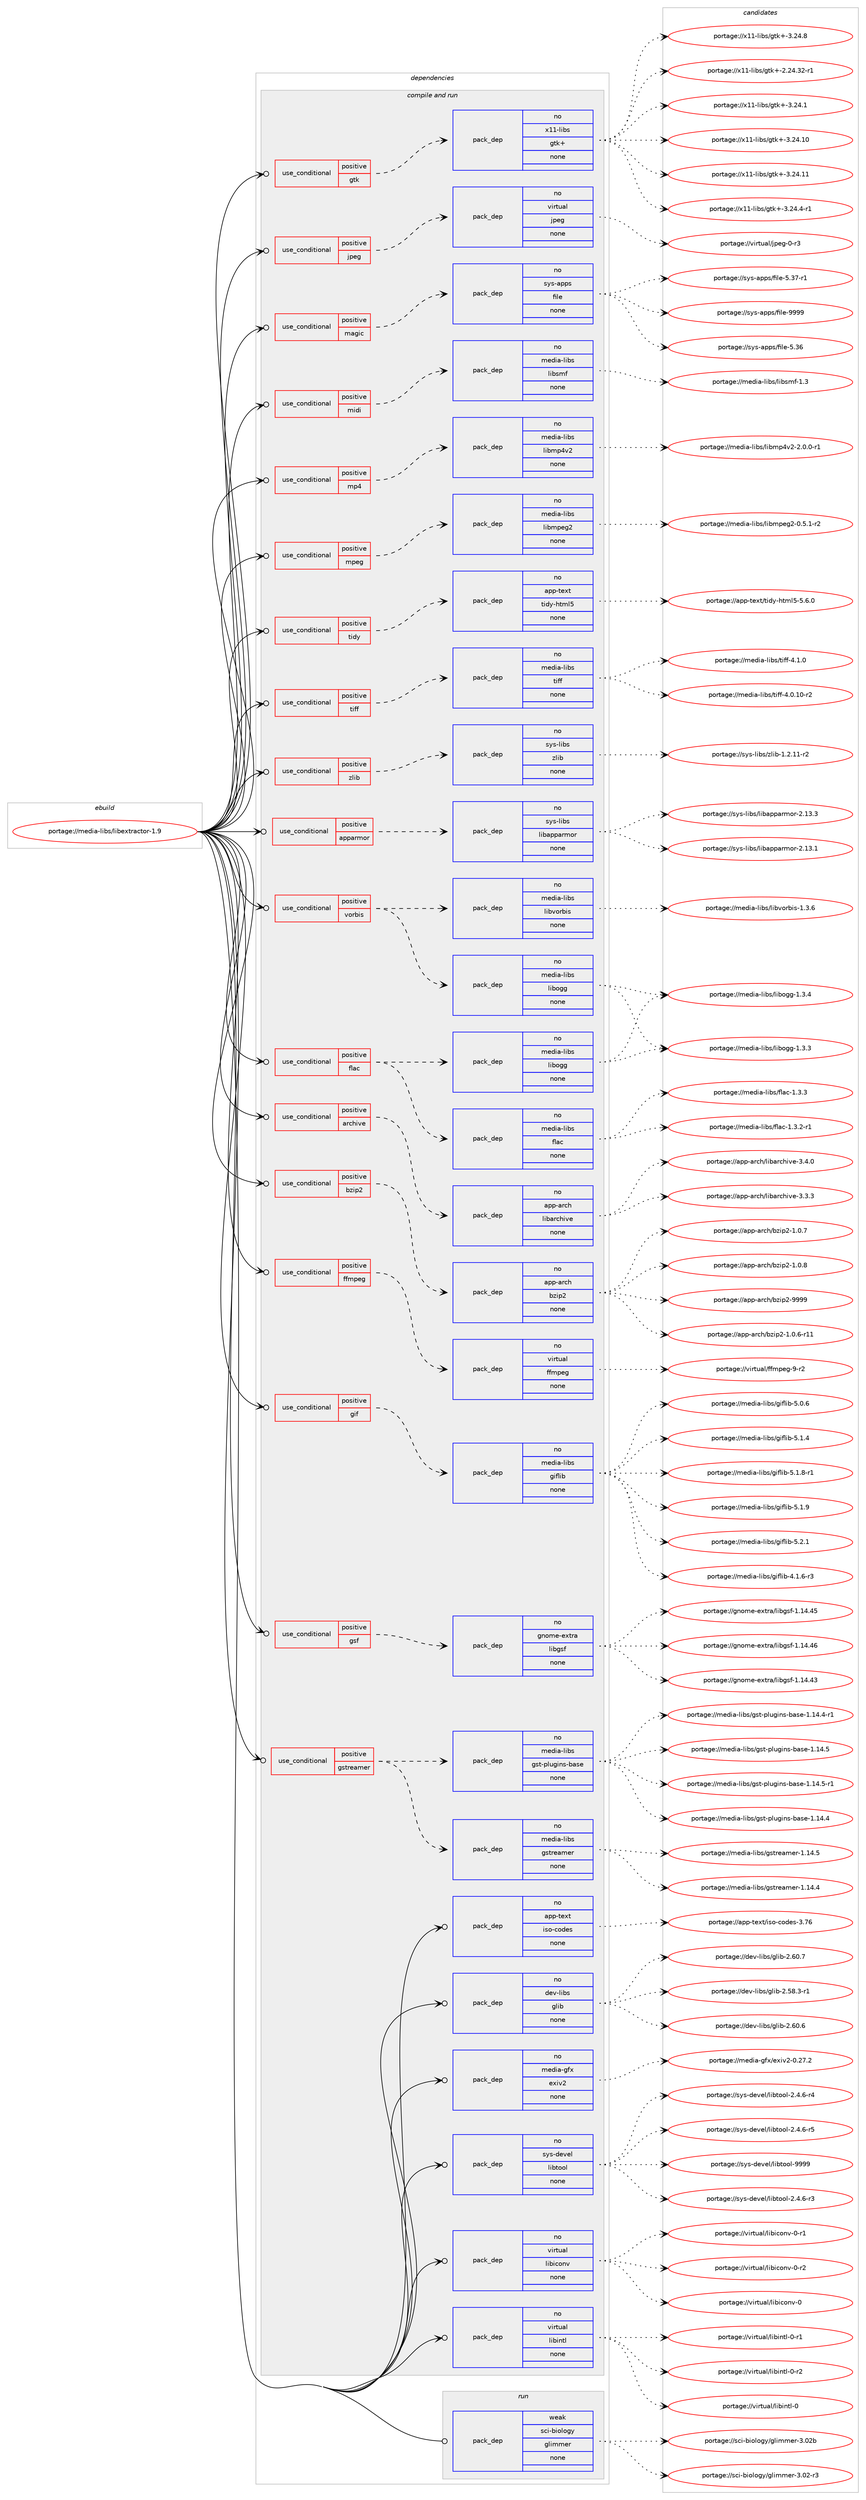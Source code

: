 digraph prolog {

# *************
# Graph options
# *************

newrank=true;
concentrate=true;
compound=true;
graph [rankdir=LR,fontname=Helvetica,fontsize=10,ranksep=1.5];#, ranksep=2.5, nodesep=0.2];
edge  [arrowhead=vee];
node  [fontname=Helvetica,fontsize=10];

# **********
# The ebuild
# **********

subgraph cluster_leftcol {
color=gray;
rank=same;
label=<<i>ebuild</i>>;
id [label="portage://media-libs/libextractor-1.9", color=red, width=4, href="../media-libs/libextractor-1.9.svg"];
}

# ****************
# The dependencies
# ****************

subgraph cluster_midcol {
color=gray;
label=<<i>dependencies</i>>;
subgraph cluster_compile {
fillcolor="#eeeeee";
style=filled;
label=<<i>compile</i>>;
}
subgraph cluster_compileandrun {
fillcolor="#eeeeee";
style=filled;
label=<<i>compile and run</i>>;
subgraph cond79967 {
dependency320278 [label=<<TABLE BORDER="0" CELLBORDER="1" CELLSPACING="0" CELLPADDING="4"><TR><TD ROWSPAN="3" CELLPADDING="10">use_conditional</TD></TR><TR><TD>positive</TD></TR><TR><TD>apparmor</TD></TR></TABLE>>, shape=none, color=red];
subgraph pack235123 {
dependency320279 [label=<<TABLE BORDER="0" CELLBORDER="1" CELLSPACING="0" CELLPADDING="4" WIDTH="220"><TR><TD ROWSPAN="6" CELLPADDING="30">pack_dep</TD></TR><TR><TD WIDTH="110">no</TD></TR><TR><TD>sys-libs</TD></TR><TR><TD>libapparmor</TD></TR><TR><TD>none</TD></TR><TR><TD></TD></TR></TABLE>>, shape=none, color=blue];
}
dependency320278:e -> dependency320279:w [weight=20,style="dashed",arrowhead="vee"];
}
id:e -> dependency320278:w [weight=20,style="solid",arrowhead="odotvee"];
subgraph cond79968 {
dependency320280 [label=<<TABLE BORDER="0" CELLBORDER="1" CELLSPACING="0" CELLPADDING="4"><TR><TD ROWSPAN="3" CELLPADDING="10">use_conditional</TD></TR><TR><TD>positive</TD></TR><TR><TD>archive</TD></TR></TABLE>>, shape=none, color=red];
subgraph pack235124 {
dependency320281 [label=<<TABLE BORDER="0" CELLBORDER="1" CELLSPACING="0" CELLPADDING="4" WIDTH="220"><TR><TD ROWSPAN="6" CELLPADDING="30">pack_dep</TD></TR><TR><TD WIDTH="110">no</TD></TR><TR><TD>app-arch</TD></TR><TR><TD>libarchive</TD></TR><TR><TD>none</TD></TR><TR><TD></TD></TR></TABLE>>, shape=none, color=blue];
}
dependency320280:e -> dependency320281:w [weight=20,style="dashed",arrowhead="vee"];
}
id:e -> dependency320280:w [weight=20,style="solid",arrowhead="odotvee"];
subgraph cond79969 {
dependency320282 [label=<<TABLE BORDER="0" CELLBORDER="1" CELLSPACING="0" CELLPADDING="4"><TR><TD ROWSPAN="3" CELLPADDING="10">use_conditional</TD></TR><TR><TD>positive</TD></TR><TR><TD>bzip2</TD></TR></TABLE>>, shape=none, color=red];
subgraph pack235125 {
dependency320283 [label=<<TABLE BORDER="0" CELLBORDER="1" CELLSPACING="0" CELLPADDING="4" WIDTH="220"><TR><TD ROWSPAN="6" CELLPADDING="30">pack_dep</TD></TR><TR><TD WIDTH="110">no</TD></TR><TR><TD>app-arch</TD></TR><TR><TD>bzip2</TD></TR><TR><TD>none</TD></TR><TR><TD></TD></TR></TABLE>>, shape=none, color=blue];
}
dependency320282:e -> dependency320283:w [weight=20,style="dashed",arrowhead="vee"];
}
id:e -> dependency320282:w [weight=20,style="solid",arrowhead="odotvee"];
subgraph cond79970 {
dependency320284 [label=<<TABLE BORDER="0" CELLBORDER="1" CELLSPACING="0" CELLPADDING="4"><TR><TD ROWSPAN="3" CELLPADDING="10">use_conditional</TD></TR><TR><TD>positive</TD></TR><TR><TD>ffmpeg</TD></TR></TABLE>>, shape=none, color=red];
subgraph pack235126 {
dependency320285 [label=<<TABLE BORDER="0" CELLBORDER="1" CELLSPACING="0" CELLPADDING="4" WIDTH="220"><TR><TD ROWSPAN="6" CELLPADDING="30">pack_dep</TD></TR><TR><TD WIDTH="110">no</TD></TR><TR><TD>virtual</TD></TR><TR><TD>ffmpeg</TD></TR><TR><TD>none</TD></TR><TR><TD></TD></TR></TABLE>>, shape=none, color=blue];
}
dependency320284:e -> dependency320285:w [weight=20,style="dashed",arrowhead="vee"];
}
id:e -> dependency320284:w [weight=20,style="solid",arrowhead="odotvee"];
subgraph cond79971 {
dependency320286 [label=<<TABLE BORDER="0" CELLBORDER="1" CELLSPACING="0" CELLPADDING="4"><TR><TD ROWSPAN="3" CELLPADDING="10">use_conditional</TD></TR><TR><TD>positive</TD></TR><TR><TD>flac</TD></TR></TABLE>>, shape=none, color=red];
subgraph pack235127 {
dependency320287 [label=<<TABLE BORDER="0" CELLBORDER="1" CELLSPACING="0" CELLPADDING="4" WIDTH="220"><TR><TD ROWSPAN="6" CELLPADDING="30">pack_dep</TD></TR><TR><TD WIDTH="110">no</TD></TR><TR><TD>media-libs</TD></TR><TR><TD>flac</TD></TR><TR><TD>none</TD></TR><TR><TD></TD></TR></TABLE>>, shape=none, color=blue];
}
dependency320286:e -> dependency320287:w [weight=20,style="dashed",arrowhead="vee"];
subgraph pack235128 {
dependency320288 [label=<<TABLE BORDER="0" CELLBORDER="1" CELLSPACING="0" CELLPADDING="4" WIDTH="220"><TR><TD ROWSPAN="6" CELLPADDING="30">pack_dep</TD></TR><TR><TD WIDTH="110">no</TD></TR><TR><TD>media-libs</TD></TR><TR><TD>libogg</TD></TR><TR><TD>none</TD></TR><TR><TD></TD></TR></TABLE>>, shape=none, color=blue];
}
dependency320286:e -> dependency320288:w [weight=20,style="dashed",arrowhead="vee"];
}
id:e -> dependency320286:w [weight=20,style="solid",arrowhead="odotvee"];
subgraph cond79972 {
dependency320289 [label=<<TABLE BORDER="0" CELLBORDER="1" CELLSPACING="0" CELLPADDING="4"><TR><TD ROWSPAN="3" CELLPADDING="10">use_conditional</TD></TR><TR><TD>positive</TD></TR><TR><TD>gif</TD></TR></TABLE>>, shape=none, color=red];
subgraph pack235129 {
dependency320290 [label=<<TABLE BORDER="0" CELLBORDER="1" CELLSPACING="0" CELLPADDING="4" WIDTH="220"><TR><TD ROWSPAN="6" CELLPADDING="30">pack_dep</TD></TR><TR><TD WIDTH="110">no</TD></TR><TR><TD>media-libs</TD></TR><TR><TD>giflib</TD></TR><TR><TD>none</TD></TR><TR><TD></TD></TR></TABLE>>, shape=none, color=blue];
}
dependency320289:e -> dependency320290:w [weight=20,style="dashed",arrowhead="vee"];
}
id:e -> dependency320289:w [weight=20,style="solid",arrowhead="odotvee"];
subgraph cond79973 {
dependency320291 [label=<<TABLE BORDER="0" CELLBORDER="1" CELLSPACING="0" CELLPADDING="4"><TR><TD ROWSPAN="3" CELLPADDING="10">use_conditional</TD></TR><TR><TD>positive</TD></TR><TR><TD>gsf</TD></TR></TABLE>>, shape=none, color=red];
subgraph pack235130 {
dependency320292 [label=<<TABLE BORDER="0" CELLBORDER="1" CELLSPACING="0" CELLPADDING="4" WIDTH="220"><TR><TD ROWSPAN="6" CELLPADDING="30">pack_dep</TD></TR><TR><TD WIDTH="110">no</TD></TR><TR><TD>gnome-extra</TD></TR><TR><TD>libgsf</TD></TR><TR><TD>none</TD></TR><TR><TD></TD></TR></TABLE>>, shape=none, color=blue];
}
dependency320291:e -> dependency320292:w [weight=20,style="dashed",arrowhead="vee"];
}
id:e -> dependency320291:w [weight=20,style="solid",arrowhead="odotvee"];
subgraph cond79974 {
dependency320293 [label=<<TABLE BORDER="0" CELLBORDER="1" CELLSPACING="0" CELLPADDING="4"><TR><TD ROWSPAN="3" CELLPADDING="10">use_conditional</TD></TR><TR><TD>positive</TD></TR><TR><TD>gstreamer</TD></TR></TABLE>>, shape=none, color=red];
subgraph pack235131 {
dependency320294 [label=<<TABLE BORDER="0" CELLBORDER="1" CELLSPACING="0" CELLPADDING="4" WIDTH="220"><TR><TD ROWSPAN="6" CELLPADDING="30">pack_dep</TD></TR><TR><TD WIDTH="110">no</TD></TR><TR><TD>media-libs</TD></TR><TR><TD>gstreamer</TD></TR><TR><TD>none</TD></TR><TR><TD></TD></TR></TABLE>>, shape=none, color=blue];
}
dependency320293:e -> dependency320294:w [weight=20,style="dashed",arrowhead="vee"];
subgraph pack235132 {
dependency320295 [label=<<TABLE BORDER="0" CELLBORDER="1" CELLSPACING="0" CELLPADDING="4" WIDTH="220"><TR><TD ROWSPAN="6" CELLPADDING="30">pack_dep</TD></TR><TR><TD WIDTH="110">no</TD></TR><TR><TD>media-libs</TD></TR><TR><TD>gst-plugins-base</TD></TR><TR><TD>none</TD></TR><TR><TD></TD></TR></TABLE>>, shape=none, color=blue];
}
dependency320293:e -> dependency320295:w [weight=20,style="dashed",arrowhead="vee"];
}
id:e -> dependency320293:w [weight=20,style="solid",arrowhead="odotvee"];
subgraph cond79975 {
dependency320296 [label=<<TABLE BORDER="0" CELLBORDER="1" CELLSPACING="0" CELLPADDING="4"><TR><TD ROWSPAN="3" CELLPADDING="10">use_conditional</TD></TR><TR><TD>positive</TD></TR><TR><TD>gtk</TD></TR></TABLE>>, shape=none, color=red];
subgraph pack235133 {
dependency320297 [label=<<TABLE BORDER="0" CELLBORDER="1" CELLSPACING="0" CELLPADDING="4" WIDTH="220"><TR><TD ROWSPAN="6" CELLPADDING="30">pack_dep</TD></TR><TR><TD WIDTH="110">no</TD></TR><TR><TD>x11-libs</TD></TR><TR><TD>gtk+</TD></TR><TR><TD>none</TD></TR><TR><TD></TD></TR></TABLE>>, shape=none, color=blue];
}
dependency320296:e -> dependency320297:w [weight=20,style="dashed",arrowhead="vee"];
}
id:e -> dependency320296:w [weight=20,style="solid",arrowhead="odotvee"];
subgraph cond79976 {
dependency320298 [label=<<TABLE BORDER="0" CELLBORDER="1" CELLSPACING="0" CELLPADDING="4"><TR><TD ROWSPAN="3" CELLPADDING="10">use_conditional</TD></TR><TR><TD>positive</TD></TR><TR><TD>jpeg</TD></TR></TABLE>>, shape=none, color=red];
subgraph pack235134 {
dependency320299 [label=<<TABLE BORDER="0" CELLBORDER="1" CELLSPACING="0" CELLPADDING="4" WIDTH="220"><TR><TD ROWSPAN="6" CELLPADDING="30">pack_dep</TD></TR><TR><TD WIDTH="110">no</TD></TR><TR><TD>virtual</TD></TR><TR><TD>jpeg</TD></TR><TR><TD>none</TD></TR><TR><TD></TD></TR></TABLE>>, shape=none, color=blue];
}
dependency320298:e -> dependency320299:w [weight=20,style="dashed",arrowhead="vee"];
}
id:e -> dependency320298:w [weight=20,style="solid",arrowhead="odotvee"];
subgraph cond79977 {
dependency320300 [label=<<TABLE BORDER="0" CELLBORDER="1" CELLSPACING="0" CELLPADDING="4"><TR><TD ROWSPAN="3" CELLPADDING="10">use_conditional</TD></TR><TR><TD>positive</TD></TR><TR><TD>magic</TD></TR></TABLE>>, shape=none, color=red];
subgraph pack235135 {
dependency320301 [label=<<TABLE BORDER="0" CELLBORDER="1" CELLSPACING="0" CELLPADDING="4" WIDTH="220"><TR><TD ROWSPAN="6" CELLPADDING="30">pack_dep</TD></TR><TR><TD WIDTH="110">no</TD></TR><TR><TD>sys-apps</TD></TR><TR><TD>file</TD></TR><TR><TD>none</TD></TR><TR><TD></TD></TR></TABLE>>, shape=none, color=blue];
}
dependency320300:e -> dependency320301:w [weight=20,style="dashed",arrowhead="vee"];
}
id:e -> dependency320300:w [weight=20,style="solid",arrowhead="odotvee"];
subgraph cond79978 {
dependency320302 [label=<<TABLE BORDER="0" CELLBORDER="1" CELLSPACING="0" CELLPADDING="4"><TR><TD ROWSPAN="3" CELLPADDING="10">use_conditional</TD></TR><TR><TD>positive</TD></TR><TR><TD>midi</TD></TR></TABLE>>, shape=none, color=red];
subgraph pack235136 {
dependency320303 [label=<<TABLE BORDER="0" CELLBORDER="1" CELLSPACING="0" CELLPADDING="4" WIDTH="220"><TR><TD ROWSPAN="6" CELLPADDING="30">pack_dep</TD></TR><TR><TD WIDTH="110">no</TD></TR><TR><TD>media-libs</TD></TR><TR><TD>libsmf</TD></TR><TR><TD>none</TD></TR><TR><TD></TD></TR></TABLE>>, shape=none, color=blue];
}
dependency320302:e -> dependency320303:w [weight=20,style="dashed",arrowhead="vee"];
}
id:e -> dependency320302:w [weight=20,style="solid",arrowhead="odotvee"];
subgraph cond79979 {
dependency320304 [label=<<TABLE BORDER="0" CELLBORDER="1" CELLSPACING="0" CELLPADDING="4"><TR><TD ROWSPAN="3" CELLPADDING="10">use_conditional</TD></TR><TR><TD>positive</TD></TR><TR><TD>mp4</TD></TR></TABLE>>, shape=none, color=red];
subgraph pack235137 {
dependency320305 [label=<<TABLE BORDER="0" CELLBORDER="1" CELLSPACING="0" CELLPADDING="4" WIDTH="220"><TR><TD ROWSPAN="6" CELLPADDING="30">pack_dep</TD></TR><TR><TD WIDTH="110">no</TD></TR><TR><TD>media-libs</TD></TR><TR><TD>libmp4v2</TD></TR><TR><TD>none</TD></TR><TR><TD></TD></TR></TABLE>>, shape=none, color=blue];
}
dependency320304:e -> dependency320305:w [weight=20,style="dashed",arrowhead="vee"];
}
id:e -> dependency320304:w [weight=20,style="solid",arrowhead="odotvee"];
subgraph cond79980 {
dependency320306 [label=<<TABLE BORDER="0" CELLBORDER="1" CELLSPACING="0" CELLPADDING="4"><TR><TD ROWSPAN="3" CELLPADDING="10">use_conditional</TD></TR><TR><TD>positive</TD></TR><TR><TD>mpeg</TD></TR></TABLE>>, shape=none, color=red];
subgraph pack235138 {
dependency320307 [label=<<TABLE BORDER="0" CELLBORDER="1" CELLSPACING="0" CELLPADDING="4" WIDTH="220"><TR><TD ROWSPAN="6" CELLPADDING="30">pack_dep</TD></TR><TR><TD WIDTH="110">no</TD></TR><TR><TD>media-libs</TD></TR><TR><TD>libmpeg2</TD></TR><TR><TD>none</TD></TR><TR><TD></TD></TR></TABLE>>, shape=none, color=blue];
}
dependency320306:e -> dependency320307:w [weight=20,style="dashed",arrowhead="vee"];
}
id:e -> dependency320306:w [weight=20,style="solid",arrowhead="odotvee"];
subgraph cond79981 {
dependency320308 [label=<<TABLE BORDER="0" CELLBORDER="1" CELLSPACING="0" CELLPADDING="4"><TR><TD ROWSPAN="3" CELLPADDING="10">use_conditional</TD></TR><TR><TD>positive</TD></TR><TR><TD>tidy</TD></TR></TABLE>>, shape=none, color=red];
subgraph pack235139 {
dependency320309 [label=<<TABLE BORDER="0" CELLBORDER="1" CELLSPACING="0" CELLPADDING="4" WIDTH="220"><TR><TD ROWSPAN="6" CELLPADDING="30">pack_dep</TD></TR><TR><TD WIDTH="110">no</TD></TR><TR><TD>app-text</TD></TR><TR><TD>tidy-html5</TD></TR><TR><TD>none</TD></TR><TR><TD></TD></TR></TABLE>>, shape=none, color=blue];
}
dependency320308:e -> dependency320309:w [weight=20,style="dashed",arrowhead="vee"];
}
id:e -> dependency320308:w [weight=20,style="solid",arrowhead="odotvee"];
subgraph cond79982 {
dependency320310 [label=<<TABLE BORDER="0" CELLBORDER="1" CELLSPACING="0" CELLPADDING="4"><TR><TD ROWSPAN="3" CELLPADDING="10">use_conditional</TD></TR><TR><TD>positive</TD></TR><TR><TD>tiff</TD></TR></TABLE>>, shape=none, color=red];
subgraph pack235140 {
dependency320311 [label=<<TABLE BORDER="0" CELLBORDER="1" CELLSPACING="0" CELLPADDING="4" WIDTH="220"><TR><TD ROWSPAN="6" CELLPADDING="30">pack_dep</TD></TR><TR><TD WIDTH="110">no</TD></TR><TR><TD>media-libs</TD></TR><TR><TD>tiff</TD></TR><TR><TD>none</TD></TR><TR><TD></TD></TR></TABLE>>, shape=none, color=blue];
}
dependency320310:e -> dependency320311:w [weight=20,style="dashed",arrowhead="vee"];
}
id:e -> dependency320310:w [weight=20,style="solid",arrowhead="odotvee"];
subgraph cond79983 {
dependency320312 [label=<<TABLE BORDER="0" CELLBORDER="1" CELLSPACING="0" CELLPADDING="4"><TR><TD ROWSPAN="3" CELLPADDING="10">use_conditional</TD></TR><TR><TD>positive</TD></TR><TR><TD>vorbis</TD></TR></TABLE>>, shape=none, color=red];
subgraph pack235141 {
dependency320313 [label=<<TABLE BORDER="0" CELLBORDER="1" CELLSPACING="0" CELLPADDING="4" WIDTH="220"><TR><TD ROWSPAN="6" CELLPADDING="30">pack_dep</TD></TR><TR><TD WIDTH="110">no</TD></TR><TR><TD>media-libs</TD></TR><TR><TD>libogg</TD></TR><TR><TD>none</TD></TR><TR><TD></TD></TR></TABLE>>, shape=none, color=blue];
}
dependency320312:e -> dependency320313:w [weight=20,style="dashed",arrowhead="vee"];
subgraph pack235142 {
dependency320314 [label=<<TABLE BORDER="0" CELLBORDER="1" CELLSPACING="0" CELLPADDING="4" WIDTH="220"><TR><TD ROWSPAN="6" CELLPADDING="30">pack_dep</TD></TR><TR><TD WIDTH="110">no</TD></TR><TR><TD>media-libs</TD></TR><TR><TD>libvorbis</TD></TR><TR><TD>none</TD></TR><TR><TD></TD></TR></TABLE>>, shape=none, color=blue];
}
dependency320312:e -> dependency320314:w [weight=20,style="dashed",arrowhead="vee"];
}
id:e -> dependency320312:w [weight=20,style="solid",arrowhead="odotvee"];
subgraph cond79984 {
dependency320315 [label=<<TABLE BORDER="0" CELLBORDER="1" CELLSPACING="0" CELLPADDING="4"><TR><TD ROWSPAN="3" CELLPADDING="10">use_conditional</TD></TR><TR><TD>positive</TD></TR><TR><TD>zlib</TD></TR></TABLE>>, shape=none, color=red];
subgraph pack235143 {
dependency320316 [label=<<TABLE BORDER="0" CELLBORDER="1" CELLSPACING="0" CELLPADDING="4" WIDTH="220"><TR><TD ROWSPAN="6" CELLPADDING="30">pack_dep</TD></TR><TR><TD WIDTH="110">no</TD></TR><TR><TD>sys-libs</TD></TR><TR><TD>zlib</TD></TR><TR><TD>none</TD></TR><TR><TD></TD></TR></TABLE>>, shape=none, color=blue];
}
dependency320315:e -> dependency320316:w [weight=20,style="dashed",arrowhead="vee"];
}
id:e -> dependency320315:w [weight=20,style="solid",arrowhead="odotvee"];
subgraph pack235144 {
dependency320317 [label=<<TABLE BORDER="0" CELLBORDER="1" CELLSPACING="0" CELLPADDING="4" WIDTH="220"><TR><TD ROWSPAN="6" CELLPADDING="30">pack_dep</TD></TR><TR><TD WIDTH="110">no</TD></TR><TR><TD>app-text</TD></TR><TR><TD>iso-codes</TD></TR><TR><TD>none</TD></TR><TR><TD></TD></TR></TABLE>>, shape=none, color=blue];
}
id:e -> dependency320317:w [weight=20,style="solid",arrowhead="odotvee"];
subgraph pack235145 {
dependency320318 [label=<<TABLE BORDER="0" CELLBORDER="1" CELLSPACING="0" CELLPADDING="4" WIDTH="220"><TR><TD ROWSPAN="6" CELLPADDING="30">pack_dep</TD></TR><TR><TD WIDTH="110">no</TD></TR><TR><TD>dev-libs</TD></TR><TR><TD>glib</TD></TR><TR><TD>none</TD></TR><TR><TD></TD></TR></TABLE>>, shape=none, color=blue];
}
id:e -> dependency320318:w [weight=20,style="solid",arrowhead="odotvee"];
subgraph pack235146 {
dependency320319 [label=<<TABLE BORDER="0" CELLBORDER="1" CELLSPACING="0" CELLPADDING="4" WIDTH="220"><TR><TD ROWSPAN="6" CELLPADDING="30">pack_dep</TD></TR><TR><TD WIDTH="110">no</TD></TR><TR><TD>media-gfx</TD></TR><TR><TD>exiv2</TD></TR><TR><TD>none</TD></TR><TR><TD></TD></TR></TABLE>>, shape=none, color=blue];
}
id:e -> dependency320319:w [weight=20,style="solid",arrowhead="odotvee"];
subgraph pack235147 {
dependency320320 [label=<<TABLE BORDER="0" CELLBORDER="1" CELLSPACING="0" CELLPADDING="4" WIDTH="220"><TR><TD ROWSPAN="6" CELLPADDING="30">pack_dep</TD></TR><TR><TD WIDTH="110">no</TD></TR><TR><TD>sys-devel</TD></TR><TR><TD>libtool</TD></TR><TR><TD>none</TD></TR><TR><TD></TD></TR></TABLE>>, shape=none, color=blue];
}
id:e -> dependency320320:w [weight=20,style="solid",arrowhead="odotvee"];
subgraph pack235148 {
dependency320321 [label=<<TABLE BORDER="0" CELLBORDER="1" CELLSPACING="0" CELLPADDING="4" WIDTH="220"><TR><TD ROWSPAN="6" CELLPADDING="30">pack_dep</TD></TR><TR><TD WIDTH="110">no</TD></TR><TR><TD>virtual</TD></TR><TR><TD>libiconv</TD></TR><TR><TD>none</TD></TR><TR><TD></TD></TR></TABLE>>, shape=none, color=blue];
}
id:e -> dependency320321:w [weight=20,style="solid",arrowhead="odotvee"];
subgraph pack235149 {
dependency320322 [label=<<TABLE BORDER="0" CELLBORDER="1" CELLSPACING="0" CELLPADDING="4" WIDTH="220"><TR><TD ROWSPAN="6" CELLPADDING="30">pack_dep</TD></TR><TR><TD WIDTH="110">no</TD></TR><TR><TD>virtual</TD></TR><TR><TD>libintl</TD></TR><TR><TD>none</TD></TR><TR><TD></TD></TR></TABLE>>, shape=none, color=blue];
}
id:e -> dependency320322:w [weight=20,style="solid",arrowhead="odotvee"];
}
subgraph cluster_run {
fillcolor="#eeeeee";
style=filled;
label=<<i>run</i>>;
subgraph pack235150 {
dependency320323 [label=<<TABLE BORDER="0" CELLBORDER="1" CELLSPACING="0" CELLPADDING="4" WIDTH="220"><TR><TD ROWSPAN="6" CELLPADDING="30">pack_dep</TD></TR><TR><TD WIDTH="110">weak</TD></TR><TR><TD>sci-biology</TD></TR><TR><TD>glimmer</TD></TR><TR><TD>none</TD></TR><TR><TD></TD></TR></TABLE>>, shape=none, color=blue];
}
id:e -> dependency320323:w [weight=20,style="solid",arrowhead="odot"];
}
}

# **************
# The candidates
# **************

subgraph cluster_choices {
rank=same;
color=gray;
label=<<i>candidates</i>>;

subgraph choice235123 {
color=black;
nodesep=1;
choiceportage11512111545108105981154710810598971121129711410911111445504649514649 [label="portage://sys-libs/libapparmor-2.13.1", color=red, width=4,href="../sys-libs/libapparmor-2.13.1.svg"];
choiceportage11512111545108105981154710810598971121129711410911111445504649514651 [label="portage://sys-libs/libapparmor-2.13.3", color=red, width=4,href="../sys-libs/libapparmor-2.13.3.svg"];
dependency320279:e -> choiceportage11512111545108105981154710810598971121129711410911111445504649514649:w [style=dotted,weight="100"];
dependency320279:e -> choiceportage11512111545108105981154710810598971121129711410911111445504649514651:w [style=dotted,weight="100"];
}
subgraph choice235124 {
color=black;
nodesep=1;
choiceportage9711211245971149910447108105989711499104105118101455146514651 [label="portage://app-arch/libarchive-3.3.3", color=red, width=4,href="../app-arch/libarchive-3.3.3.svg"];
choiceportage9711211245971149910447108105989711499104105118101455146524648 [label="portage://app-arch/libarchive-3.4.0", color=red, width=4,href="../app-arch/libarchive-3.4.0.svg"];
dependency320281:e -> choiceportage9711211245971149910447108105989711499104105118101455146514651:w [style=dotted,weight="100"];
dependency320281:e -> choiceportage9711211245971149910447108105989711499104105118101455146524648:w [style=dotted,weight="100"];
}
subgraph choice235125 {
color=black;
nodesep=1;
choiceportage97112112459711499104479812210511250454946484654451144949 [label="portage://app-arch/bzip2-1.0.6-r11", color=red, width=4,href="../app-arch/bzip2-1.0.6-r11.svg"];
choiceportage97112112459711499104479812210511250454946484655 [label="portage://app-arch/bzip2-1.0.7", color=red, width=4,href="../app-arch/bzip2-1.0.7.svg"];
choiceportage97112112459711499104479812210511250454946484656 [label="portage://app-arch/bzip2-1.0.8", color=red, width=4,href="../app-arch/bzip2-1.0.8.svg"];
choiceportage971121124597114991044798122105112504557575757 [label="portage://app-arch/bzip2-9999", color=red, width=4,href="../app-arch/bzip2-9999.svg"];
dependency320283:e -> choiceportage97112112459711499104479812210511250454946484654451144949:w [style=dotted,weight="100"];
dependency320283:e -> choiceportage97112112459711499104479812210511250454946484655:w [style=dotted,weight="100"];
dependency320283:e -> choiceportage97112112459711499104479812210511250454946484656:w [style=dotted,weight="100"];
dependency320283:e -> choiceportage971121124597114991044798122105112504557575757:w [style=dotted,weight="100"];
}
subgraph choice235126 {
color=black;
nodesep=1;
choiceportage118105114116117971084710210210911210110345574511450 [label="portage://virtual/ffmpeg-9-r2", color=red, width=4,href="../virtual/ffmpeg-9-r2.svg"];
dependency320285:e -> choiceportage118105114116117971084710210210911210110345574511450:w [style=dotted,weight="100"];
}
subgraph choice235127 {
color=black;
nodesep=1;
choiceportage1091011001059745108105981154710210897994549465146504511449 [label="portage://media-libs/flac-1.3.2-r1", color=red, width=4,href="../media-libs/flac-1.3.2-r1.svg"];
choiceportage109101100105974510810598115471021089799454946514651 [label="portage://media-libs/flac-1.3.3", color=red, width=4,href="../media-libs/flac-1.3.3.svg"];
dependency320287:e -> choiceportage1091011001059745108105981154710210897994549465146504511449:w [style=dotted,weight="100"];
dependency320287:e -> choiceportage109101100105974510810598115471021089799454946514651:w [style=dotted,weight="100"];
}
subgraph choice235128 {
color=black;
nodesep=1;
choiceportage1091011001059745108105981154710810598111103103454946514651 [label="portage://media-libs/libogg-1.3.3", color=red, width=4,href="../media-libs/libogg-1.3.3.svg"];
choiceportage1091011001059745108105981154710810598111103103454946514652 [label="portage://media-libs/libogg-1.3.4", color=red, width=4,href="../media-libs/libogg-1.3.4.svg"];
dependency320288:e -> choiceportage1091011001059745108105981154710810598111103103454946514651:w [style=dotted,weight="100"];
dependency320288:e -> choiceportage1091011001059745108105981154710810598111103103454946514652:w [style=dotted,weight="100"];
}
subgraph choice235129 {
color=black;
nodesep=1;
choiceportage10910110010597451081059811547103105102108105984552464946544511451 [label="portage://media-libs/giflib-4.1.6-r3", color=red, width=4,href="../media-libs/giflib-4.1.6-r3.svg"];
choiceportage1091011001059745108105981154710310510210810598455346484654 [label="portage://media-libs/giflib-5.0.6", color=red, width=4,href="../media-libs/giflib-5.0.6.svg"];
choiceportage1091011001059745108105981154710310510210810598455346494652 [label="portage://media-libs/giflib-5.1.4", color=red, width=4,href="../media-libs/giflib-5.1.4.svg"];
choiceportage10910110010597451081059811547103105102108105984553464946564511449 [label="portage://media-libs/giflib-5.1.8-r1", color=red, width=4,href="../media-libs/giflib-5.1.8-r1.svg"];
choiceportage1091011001059745108105981154710310510210810598455346494657 [label="portage://media-libs/giflib-5.1.9", color=red, width=4,href="../media-libs/giflib-5.1.9.svg"];
choiceportage1091011001059745108105981154710310510210810598455346504649 [label="portage://media-libs/giflib-5.2.1", color=red, width=4,href="../media-libs/giflib-5.2.1.svg"];
dependency320290:e -> choiceportage10910110010597451081059811547103105102108105984552464946544511451:w [style=dotted,weight="100"];
dependency320290:e -> choiceportage1091011001059745108105981154710310510210810598455346484654:w [style=dotted,weight="100"];
dependency320290:e -> choiceportage1091011001059745108105981154710310510210810598455346494652:w [style=dotted,weight="100"];
dependency320290:e -> choiceportage10910110010597451081059811547103105102108105984553464946564511449:w [style=dotted,weight="100"];
dependency320290:e -> choiceportage1091011001059745108105981154710310510210810598455346494657:w [style=dotted,weight="100"];
dependency320290:e -> choiceportage1091011001059745108105981154710310510210810598455346504649:w [style=dotted,weight="100"];
}
subgraph choice235130 {
color=black;
nodesep=1;
choiceportage103110111109101451011201161149747108105981031151024549464952465251 [label="portage://gnome-extra/libgsf-1.14.43", color=red, width=4,href="../gnome-extra/libgsf-1.14.43.svg"];
choiceportage103110111109101451011201161149747108105981031151024549464952465253 [label="portage://gnome-extra/libgsf-1.14.45", color=red, width=4,href="../gnome-extra/libgsf-1.14.45.svg"];
choiceportage103110111109101451011201161149747108105981031151024549464952465254 [label="portage://gnome-extra/libgsf-1.14.46", color=red, width=4,href="../gnome-extra/libgsf-1.14.46.svg"];
dependency320292:e -> choiceportage103110111109101451011201161149747108105981031151024549464952465251:w [style=dotted,weight="100"];
dependency320292:e -> choiceportage103110111109101451011201161149747108105981031151024549464952465253:w [style=dotted,weight="100"];
dependency320292:e -> choiceportage103110111109101451011201161149747108105981031151024549464952465254:w [style=dotted,weight="100"];
}
subgraph choice235131 {
color=black;
nodesep=1;
choiceportage109101100105974510810598115471031151161141019710910111445494649524652 [label="portage://media-libs/gstreamer-1.14.4", color=red, width=4,href="../media-libs/gstreamer-1.14.4.svg"];
choiceportage109101100105974510810598115471031151161141019710910111445494649524653 [label="portage://media-libs/gstreamer-1.14.5", color=red, width=4,href="../media-libs/gstreamer-1.14.5.svg"];
dependency320294:e -> choiceportage109101100105974510810598115471031151161141019710910111445494649524652:w [style=dotted,weight="100"];
dependency320294:e -> choiceportage109101100105974510810598115471031151161141019710910111445494649524653:w [style=dotted,weight="100"];
}
subgraph choice235132 {
color=black;
nodesep=1;
choiceportage109101100105974510810598115471031151164511210811710310511011545989711510145494649524652 [label="portage://media-libs/gst-plugins-base-1.14.4", color=red, width=4,href="../media-libs/gst-plugins-base-1.14.4.svg"];
choiceportage1091011001059745108105981154710311511645112108117103105110115459897115101454946495246524511449 [label="portage://media-libs/gst-plugins-base-1.14.4-r1", color=red, width=4,href="../media-libs/gst-plugins-base-1.14.4-r1.svg"];
choiceportage109101100105974510810598115471031151164511210811710310511011545989711510145494649524653 [label="portage://media-libs/gst-plugins-base-1.14.5", color=red, width=4,href="../media-libs/gst-plugins-base-1.14.5.svg"];
choiceportage1091011001059745108105981154710311511645112108117103105110115459897115101454946495246534511449 [label="portage://media-libs/gst-plugins-base-1.14.5-r1", color=red, width=4,href="../media-libs/gst-plugins-base-1.14.5-r1.svg"];
dependency320295:e -> choiceportage109101100105974510810598115471031151164511210811710310511011545989711510145494649524652:w [style=dotted,weight="100"];
dependency320295:e -> choiceportage1091011001059745108105981154710311511645112108117103105110115459897115101454946495246524511449:w [style=dotted,weight="100"];
dependency320295:e -> choiceportage109101100105974510810598115471031151164511210811710310511011545989711510145494649524653:w [style=dotted,weight="100"];
dependency320295:e -> choiceportage1091011001059745108105981154710311511645112108117103105110115459897115101454946495246534511449:w [style=dotted,weight="100"];
}
subgraph choice235133 {
color=black;
nodesep=1;
choiceportage12049494510810598115471031161074345504650524651504511449 [label="portage://x11-libs/gtk+-2.24.32-r1", color=red, width=4,href="../x11-libs/gtk+-2.24.32-r1.svg"];
choiceportage12049494510810598115471031161074345514650524649 [label="portage://x11-libs/gtk+-3.24.1", color=red, width=4,href="../x11-libs/gtk+-3.24.1.svg"];
choiceportage1204949451081059811547103116107434551465052464948 [label="portage://x11-libs/gtk+-3.24.10", color=red, width=4,href="../x11-libs/gtk+-3.24.10.svg"];
choiceportage1204949451081059811547103116107434551465052464949 [label="portage://x11-libs/gtk+-3.24.11", color=red, width=4,href="../x11-libs/gtk+-3.24.11.svg"];
choiceportage120494945108105981154710311610743455146505246524511449 [label="portage://x11-libs/gtk+-3.24.4-r1", color=red, width=4,href="../x11-libs/gtk+-3.24.4-r1.svg"];
choiceportage12049494510810598115471031161074345514650524656 [label="portage://x11-libs/gtk+-3.24.8", color=red, width=4,href="../x11-libs/gtk+-3.24.8.svg"];
dependency320297:e -> choiceportage12049494510810598115471031161074345504650524651504511449:w [style=dotted,weight="100"];
dependency320297:e -> choiceportage12049494510810598115471031161074345514650524649:w [style=dotted,weight="100"];
dependency320297:e -> choiceportage1204949451081059811547103116107434551465052464948:w [style=dotted,weight="100"];
dependency320297:e -> choiceportage1204949451081059811547103116107434551465052464949:w [style=dotted,weight="100"];
dependency320297:e -> choiceportage120494945108105981154710311610743455146505246524511449:w [style=dotted,weight="100"];
dependency320297:e -> choiceportage12049494510810598115471031161074345514650524656:w [style=dotted,weight="100"];
}
subgraph choice235134 {
color=black;
nodesep=1;
choiceportage118105114116117971084710611210110345484511451 [label="portage://virtual/jpeg-0-r3", color=red, width=4,href="../virtual/jpeg-0-r3.svg"];
dependency320299:e -> choiceportage118105114116117971084710611210110345484511451:w [style=dotted,weight="100"];
}
subgraph choice235135 {
color=black;
nodesep=1;
choiceportage1151211154597112112115471021051081014553465154 [label="portage://sys-apps/file-5.36", color=red, width=4,href="../sys-apps/file-5.36.svg"];
choiceportage11512111545971121121154710210510810145534651554511449 [label="portage://sys-apps/file-5.37-r1", color=red, width=4,href="../sys-apps/file-5.37-r1.svg"];
choiceportage1151211154597112112115471021051081014557575757 [label="portage://sys-apps/file-9999", color=red, width=4,href="../sys-apps/file-9999.svg"];
dependency320301:e -> choiceportage1151211154597112112115471021051081014553465154:w [style=dotted,weight="100"];
dependency320301:e -> choiceportage11512111545971121121154710210510810145534651554511449:w [style=dotted,weight="100"];
dependency320301:e -> choiceportage1151211154597112112115471021051081014557575757:w [style=dotted,weight="100"];
}
subgraph choice235136 {
color=black;
nodesep=1;
choiceportage109101100105974510810598115471081059811510910245494651 [label="portage://media-libs/libsmf-1.3", color=red, width=4,href="../media-libs/libsmf-1.3.svg"];
dependency320303:e -> choiceportage109101100105974510810598115471081059811510910245494651:w [style=dotted,weight="100"];
}
subgraph choice235137 {
color=black;
nodesep=1;
choiceportage109101100105974510810598115471081059810911252118504550464846484511449 [label="portage://media-libs/libmp4v2-2.0.0-r1", color=red, width=4,href="../media-libs/libmp4v2-2.0.0-r1.svg"];
dependency320305:e -> choiceportage109101100105974510810598115471081059810911252118504550464846484511449:w [style=dotted,weight="100"];
}
subgraph choice235138 {
color=black;
nodesep=1;
choiceportage1091011001059745108105981154710810598109112101103504548465346494511450 [label="portage://media-libs/libmpeg2-0.5.1-r2", color=red, width=4,href="../media-libs/libmpeg2-0.5.1-r2.svg"];
dependency320307:e -> choiceportage1091011001059745108105981154710810598109112101103504548465346494511450:w [style=dotted,weight="100"];
}
subgraph choice235139 {
color=black;
nodesep=1;
choiceportage9711211245116101120116471161051001214510411610910853455346544648 [label="portage://app-text/tidy-html5-5.6.0", color=red, width=4,href="../app-text/tidy-html5-5.6.0.svg"];
dependency320309:e -> choiceportage9711211245116101120116471161051001214510411610910853455346544648:w [style=dotted,weight="100"];
}
subgraph choice235140 {
color=black;
nodesep=1;
choiceportage10910110010597451081059811547116105102102455246484649484511450 [label="portage://media-libs/tiff-4.0.10-r2", color=red, width=4,href="../media-libs/tiff-4.0.10-r2.svg"];
choiceportage10910110010597451081059811547116105102102455246494648 [label="portage://media-libs/tiff-4.1.0", color=red, width=4,href="../media-libs/tiff-4.1.0.svg"];
dependency320311:e -> choiceportage10910110010597451081059811547116105102102455246484649484511450:w [style=dotted,weight="100"];
dependency320311:e -> choiceportage10910110010597451081059811547116105102102455246494648:w [style=dotted,weight="100"];
}
subgraph choice235141 {
color=black;
nodesep=1;
choiceportage1091011001059745108105981154710810598111103103454946514651 [label="portage://media-libs/libogg-1.3.3", color=red, width=4,href="../media-libs/libogg-1.3.3.svg"];
choiceportage1091011001059745108105981154710810598111103103454946514652 [label="portage://media-libs/libogg-1.3.4", color=red, width=4,href="../media-libs/libogg-1.3.4.svg"];
dependency320313:e -> choiceportage1091011001059745108105981154710810598111103103454946514651:w [style=dotted,weight="100"];
dependency320313:e -> choiceportage1091011001059745108105981154710810598111103103454946514652:w [style=dotted,weight="100"];
}
subgraph choice235142 {
color=black;
nodesep=1;
choiceportage109101100105974510810598115471081059811811111498105115454946514654 [label="portage://media-libs/libvorbis-1.3.6", color=red, width=4,href="../media-libs/libvorbis-1.3.6.svg"];
dependency320314:e -> choiceportage109101100105974510810598115471081059811811111498105115454946514654:w [style=dotted,weight="100"];
}
subgraph choice235143 {
color=black;
nodesep=1;
choiceportage11512111545108105981154712210810598454946504649494511450 [label="portage://sys-libs/zlib-1.2.11-r2", color=red, width=4,href="../sys-libs/zlib-1.2.11-r2.svg"];
dependency320316:e -> choiceportage11512111545108105981154712210810598454946504649494511450:w [style=dotted,weight="100"];
}
subgraph choice235144 {
color=black;
nodesep=1;
choiceportage97112112451161011201164710511511145991111001011154551465554 [label="portage://app-text/iso-codes-3.76", color=red, width=4,href="../app-text/iso-codes-3.76.svg"];
dependency320317:e -> choiceportage97112112451161011201164710511511145991111001011154551465554:w [style=dotted,weight="100"];
}
subgraph choice235145 {
color=black;
nodesep=1;
choiceportage10010111845108105981154710310810598455046535646514511449 [label="portage://dev-libs/glib-2.58.3-r1", color=red, width=4,href="../dev-libs/glib-2.58.3-r1.svg"];
choiceportage1001011184510810598115471031081059845504654484654 [label="portage://dev-libs/glib-2.60.6", color=red, width=4,href="../dev-libs/glib-2.60.6.svg"];
choiceportage1001011184510810598115471031081059845504654484655 [label="portage://dev-libs/glib-2.60.7", color=red, width=4,href="../dev-libs/glib-2.60.7.svg"];
dependency320318:e -> choiceportage10010111845108105981154710310810598455046535646514511449:w [style=dotted,weight="100"];
dependency320318:e -> choiceportage1001011184510810598115471031081059845504654484654:w [style=dotted,weight="100"];
dependency320318:e -> choiceportage1001011184510810598115471031081059845504654484655:w [style=dotted,weight="100"];
}
subgraph choice235146 {
color=black;
nodesep=1;
choiceportage1091011001059745103102120471011201051185045484650554650 [label="portage://media-gfx/exiv2-0.27.2", color=red, width=4,href="../media-gfx/exiv2-0.27.2.svg"];
dependency320319:e -> choiceportage1091011001059745103102120471011201051185045484650554650:w [style=dotted,weight="100"];
}
subgraph choice235147 {
color=black;
nodesep=1;
choiceportage1151211154510010111810110847108105981161111111084550465246544511451 [label="portage://sys-devel/libtool-2.4.6-r3", color=red, width=4,href="../sys-devel/libtool-2.4.6-r3.svg"];
choiceportage1151211154510010111810110847108105981161111111084550465246544511452 [label="portage://sys-devel/libtool-2.4.6-r4", color=red, width=4,href="../sys-devel/libtool-2.4.6-r4.svg"];
choiceportage1151211154510010111810110847108105981161111111084550465246544511453 [label="portage://sys-devel/libtool-2.4.6-r5", color=red, width=4,href="../sys-devel/libtool-2.4.6-r5.svg"];
choiceportage1151211154510010111810110847108105981161111111084557575757 [label="portage://sys-devel/libtool-9999", color=red, width=4,href="../sys-devel/libtool-9999.svg"];
dependency320320:e -> choiceportage1151211154510010111810110847108105981161111111084550465246544511451:w [style=dotted,weight="100"];
dependency320320:e -> choiceportage1151211154510010111810110847108105981161111111084550465246544511452:w [style=dotted,weight="100"];
dependency320320:e -> choiceportage1151211154510010111810110847108105981161111111084550465246544511453:w [style=dotted,weight="100"];
dependency320320:e -> choiceportage1151211154510010111810110847108105981161111111084557575757:w [style=dotted,weight="100"];
}
subgraph choice235148 {
color=black;
nodesep=1;
choiceportage118105114116117971084710810598105991111101184548 [label="portage://virtual/libiconv-0", color=red, width=4,href="../virtual/libiconv-0.svg"];
choiceportage1181051141161179710847108105981059911111011845484511449 [label="portage://virtual/libiconv-0-r1", color=red, width=4,href="../virtual/libiconv-0-r1.svg"];
choiceportage1181051141161179710847108105981059911111011845484511450 [label="portage://virtual/libiconv-0-r2", color=red, width=4,href="../virtual/libiconv-0-r2.svg"];
dependency320321:e -> choiceportage118105114116117971084710810598105991111101184548:w [style=dotted,weight="100"];
dependency320321:e -> choiceportage1181051141161179710847108105981059911111011845484511449:w [style=dotted,weight="100"];
dependency320321:e -> choiceportage1181051141161179710847108105981059911111011845484511450:w [style=dotted,weight="100"];
}
subgraph choice235149 {
color=black;
nodesep=1;
choiceportage1181051141161179710847108105981051101161084548 [label="portage://virtual/libintl-0", color=red, width=4,href="../virtual/libintl-0.svg"];
choiceportage11810511411611797108471081059810511011610845484511449 [label="portage://virtual/libintl-0-r1", color=red, width=4,href="../virtual/libintl-0-r1.svg"];
choiceportage11810511411611797108471081059810511011610845484511450 [label="portage://virtual/libintl-0-r2", color=red, width=4,href="../virtual/libintl-0-r2.svg"];
dependency320322:e -> choiceportage1181051141161179710847108105981051101161084548:w [style=dotted,weight="100"];
dependency320322:e -> choiceportage11810511411611797108471081059810511011610845484511449:w [style=dotted,weight="100"];
dependency320322:e -> choiceportage11810511411611797108471081059810511011610845484511450:w [style=dotted,weight="100"];
}
subgraph choice235150 {
color=black;
nodesep=1;
choiceportage1159910545981051111081111031214710310810510910910111445514648504511451 [label="portage://sci-biology/glimmer-3.02-r3", color=red, width=4,href="../sci-biology/glimmer-3.02-r3.svg"];
choiceportage11599105459810511110811110312147103108105109109101114455146485098 [label="portage://sci-biology/glimmer-3.02b", color=red, width=4,href="../sci-biology/glimmer-3.02b.svg"];
dependency320323:e -> choiceportage1159910545981051111081111031214710310810510910910111445514648504511451:w [style=dotted,weight="100"];
dependency320323:e -> choiceportage11599105459810511110811110312147103108105109109101114455146485098:w [style=dotted,weight="100"];
}
}

}
